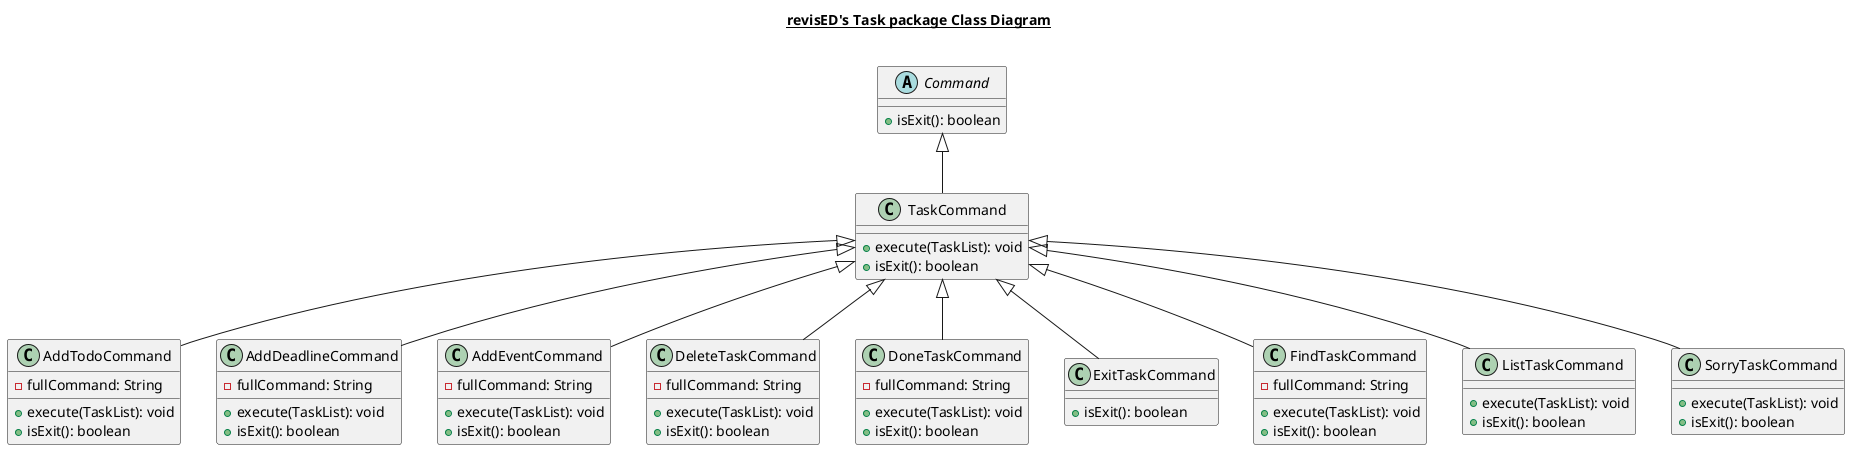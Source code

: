 @startuml

title __revisED's Task package Class Diagram__\n

abstract class Command {
    +isExit(): boolean
}

class TaskCommand {
    +execute(TaskList): void
    +isExit(): boolean
}

Command <|-- TaskCommand

class AddTodoCommand {
    -fullCommand: String
    +execute(TaskList): void
    +isExit(): boolean
}

TaskCommand <|-- AddTodoCommand

class AddDeadlineCommand {
    -fullCommand: String
    +execute(TaskList): void
    +isExit(): boolean
}

TaskCommand <|-- AddDeadlineCommand

class AddEventCommand {
    -fullCommand: String
    +execute(TaskList): void
    +isExit(): boolean
}

TaskCommand <|-- AddEventCommand

class DeleteTaskCommand {
    -fullCommand: String
    +execute(TaskList): void
    +isExit(): boolean
}

TaskCommand <|-- DeleteTaskCommand

class DoneTaskCommand {
    -fullCommand: String
    +execute(TaskList): void
    +isExit(): boolean
}

TaskCommand <|-- DoneTaskCommand

class ExitTaskCommand {
    +isExit(): boolean
}

TaskCommand <|-- ExitTaskCommand

class FindTaskCommand {
    -fullCommand: String
    +execute(TaskList): void
    +isExit(): boolean
}

TaskCommand <|-- FindTaskCommand

class ListTaskCommand {
    +execute(TaskList): void
    +isExit(): boolean
}

TaskCommand <|-- ListTaskCommand

class SorryTaskCommand {
    +execute(TaskList): void
    +isExit(): boolean
}

TaskCommand <|-- SorryTaskCommand

@enduml